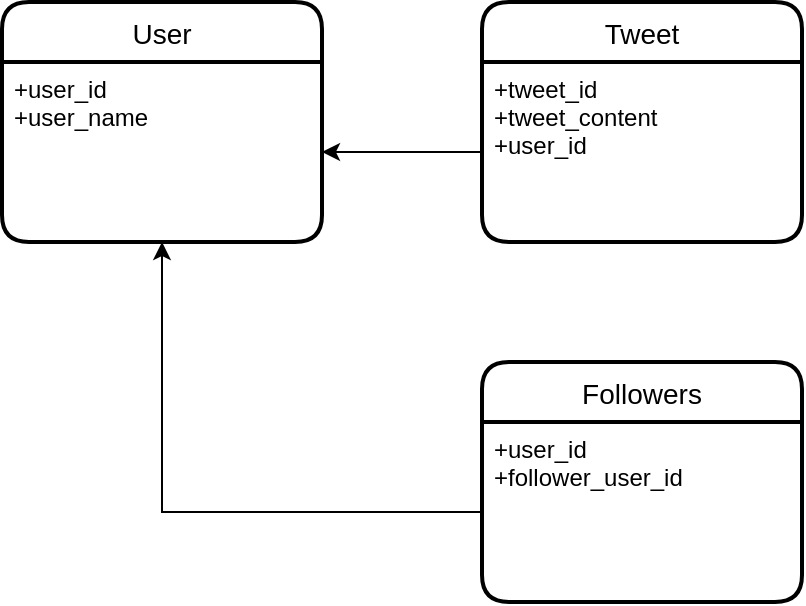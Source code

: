 <mxfile version="14.8.4" type="github"><diagram id="pJwcvPglzOqfwKso54j1" name="Page-1"><mxGraphModel dx="946" dy="545" grid="1" gridSize="10" guides="1" tooltips="1" connect="1" arrows="1" fold="1" page="1" pageScale="1" pageWidth="827" pageHeight="1169" math="0" shadow="0"><root><mxCell id="0"/><mxCell id="1" parent="0"/><mxCell id="E-z7GqKVJk8C5cvIz8vR-4" value="User" style="swimlane;childLayout=stackLayout;horizontal=1;startSize=30;horizontalStack=0;rounded=1;fontSize=14;fontStyle=0;strokeWidth=2;resizeParent=0;resizeLast=1;shadow=0;dashed=0;align=center;" vertex="1" parent="1"><mxGeometry x="160" y="100" width="160" height="120" as="geometry"/></mxCell><mxCell id="E-z7GqKVJk8C5cvIz8vR-5" value="+user_id&#10;+user_name" style="align=left;strokeColor=none;fillColor=none;spacingLeft=4;fontSize=12;verticalAlign=top;resizable=0;rotatable=0;part=1;" vertex="1" parent="E-z7GqKVJk8C5cvIz8vR-4"><mxGeometry y="30" width="160" height="90" as="geometry"/></mxCell><mxCell id="E-z7GqKVJk8C5cvIz8vR-7" value="Tweet" style="swimlane;childLayout=stackLayout;horizontal=1;startSize=30;horizontalStack=0;rounded=1;fontSize=14;fontStyle=0;strokeWidth=2;resizeParent=0;resizeLast=1;shadow=0;dashed=0;align=center;" vertex="1" parent="1"><mxGeometry x="400" y="100" width="160" height="120" as="geometry"/></mxCell><mxCell id="E-z7GqKVJk8C5cvIz8vR-8" value="+tweet_id&#10;+tweet_content&#10;+user_id" style="align=left;strokeColor=none;fillColor=none;spacingLeft=4;fontSize=12;verticalAlign=top;resizable=0;rotatable=0;part=1;" vertex="1" parent="E-z7GqKVJk8C5cvIz8vR-7"><mxGeometry y="30" width="160" height="90" as="geometry"/></mxCell><mxCell id="E-z7GqKVJk8C5cvIz8vR-13" value="" style="edgeStyle=orthogonalEdgeStyle;rounded=0;orthogonalLoop=1;jettySize=auto;html=1;" edge="1" parent="1" source="E-z7GqKVJk8C5cvIz8vR-8" target="E-z7GqKVJk8C5cvIz8vR-5"><mxGeometry relative="1" as="geometry"/></mxCell><mxCell id="E-z7GqKVJk8C5cvIz8vR-14" value="Followers" style="swimlane;childLayout=stackLayout;horizontal=1;startSize=30;horizontalStack=0;rounded=1;fontSize=14;fontStyle=0;strokeWidth=2;resizeParent=0;resizeLast=1;shadow=0;dashed=0;align=center;" vertex="1" parent="1"><mxGeometry x="400" y="280" width="160" height="120" as="geometry"/></mxCell><mxCell id="E-z7GqKVJk8C5cvIz8vR-15" value="+user_id&#10;+follower_user_id" style="align=left;strokeColor=none;fillColor=none;spacingLeft=4;fontSize=12;verticalAlign=top;resizable=0;rotatable=0;part=1;" vertex="1" parent="E-z7GqKVJk8C5cvIz8vR-14"><mxGeometry y="30" width="160" height="90" as="geometry"/></mxCell><mxCell id="E-z7GqKVJk8C5cvIz8vR-19" style="edgeStyle=orthogonalEdgeStyle;rounded=0;orthogonalLoop=1;jettySize=auto;html=1;exitX=0;exitY=0.5;exitDx=0;exitDy=0;entryX=0.5;entryY=1;entryDx=0;entryDy=0;" edge="1" parent="1" source="E-z7GqKVJk8C5cvIz8vR-15" target="E-z7GqKVJk8C5cvIz8vR-5"><mxGeometry relative="1" as="geometry"/></mxCell></root></mxGraphModel></diagram></mxfile>